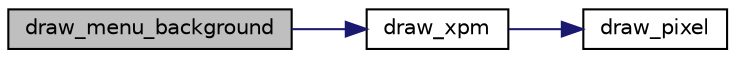 digraph "draw_menu_background"
{
 // LATEX_PDF_SIZE
  edge [fontname="Helvetica",fontsize="10",labelfontname="Helvetica",labelfontsize="10"];
  node [fontname="Helvetica",fontsize="10",shape=record];
  rankdir="LR";
  Node1 [label="draw_menu_background",height=0.2,width=0.4,color="black", fillcolor="grey75", style="filled", fontcolor="black",tooltip="Draws the menu background on the background buffer."];
  Node1 -> Node2 [color="midnightblue",fontsize="10",style="solid",fontname="Helvetica"];
  Node2 [label="draw_xpm",height=0.2,width=0.4,color="black", fillcolor="white", style="filled",URL="$sprite_8c.html#a432d4502a05a1025f30948e4dbcd88b2",tooltip="Draws an xpm according to some parameters."];
  Node2 -> Node3 [color="midnightblue",fontsize="10",style="solid",fontname="Helvetica"];
  Node3 [label="draw_pixel",height=0.2,width=0.4,color="black", fillcolor="white", style="filled",URL="$video_8c.html#ac4898edce27b7b51b297128384e113be",tooltip="//Function which draws one pixel on the screen with the desired color, in the desired buffer"];
}

